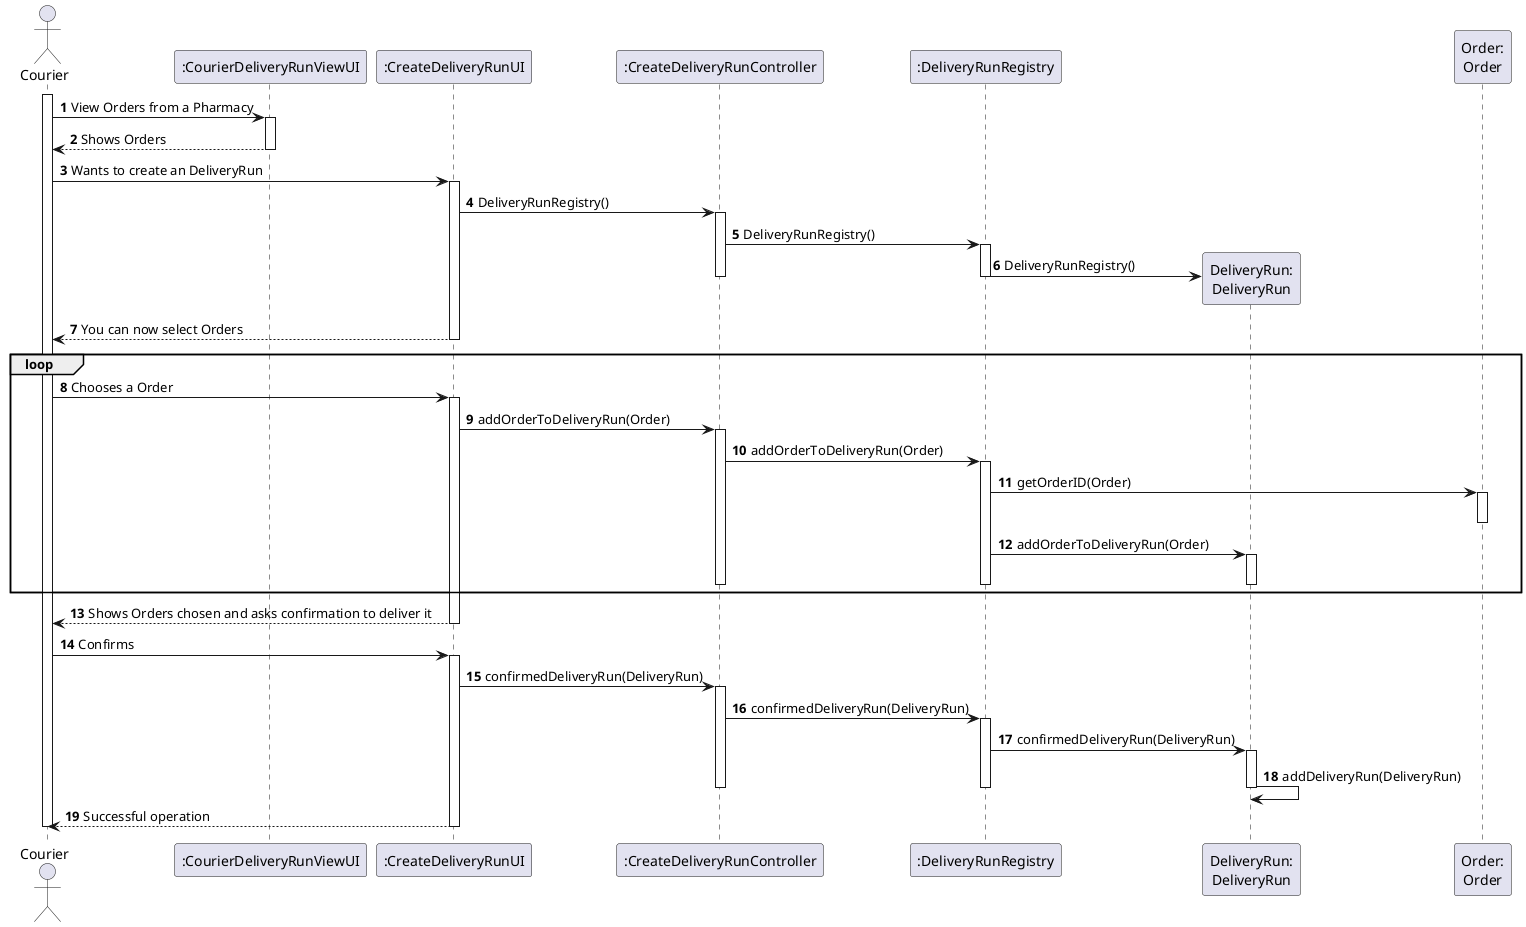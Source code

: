 @startuml
autonumber

actor "Courier" as CLN
participant ":CourierDeliveryRunViewUI" as UI2
participant ":CreateDeliveryRunUI" as UI
participant ":CreateDeliveryRunController" as CTRL
participant ":DeliveryRunRegistry" as DRR
participant "DeliveryRun:\nDeliveryRun" as DR
participant "Order:\nOrder" as OR

activate CLN
CLN -> UI2 : View Orders from a Pharmacy
activate UI2
UI2 --> CLN : Shows Orders
deactivate UI2
CLN -> UI : Wants to create an DeliveryRun
activate UI
UI -> CTRL : DeliveryRunRegistry()
activate CTRL
CTRL -> DRR : DeliveryRunRegistry()
activate DRR
DRR -> DR** : DeliveryRunRegistry()
deactivate DRR
deactivate CTRL
UI --> CLN : You can now select Orders
deactivate UI
loop
CLN -> UI : Chooses a Order
activate UI
UI -> CTRL : addOrderToDeliveryRun(Order)
activate CTRL
CTRL -> DRR : addOrderToDeliveryRun(Order)
activate DRR
DRR -> OR : getOrderID(Order)
activate OR
deactivate OR
DRR -> DR : addOrderToDeliveryRun(Order)
activate DR
deactivate DR
deactivate DRR
deactivate CTRL
end loop
UI --> CLN : Shows Orders chosen and asks confirmation to deliver it
deactivate UI
CLN -> UI : Confirms
activate UI
UI -> CTRL : confirmedDeliveryRun(DeliveryRun)
activate CTRL
CTRL -> DRR : confirmedDeliveryRun(DeliveryRun)
activate DRR
DRR -> DR : confirmedDeliveryRun(DeliveryRun)
activate DR
DR -> DR : addDeliveryRun(DeliveryRun)
deactivate DR
deactivate DRR
deactivate CTRL
UI --> CLN :Successful operation
deactivate UI
deactivate CLN
@enduml
@enduml
